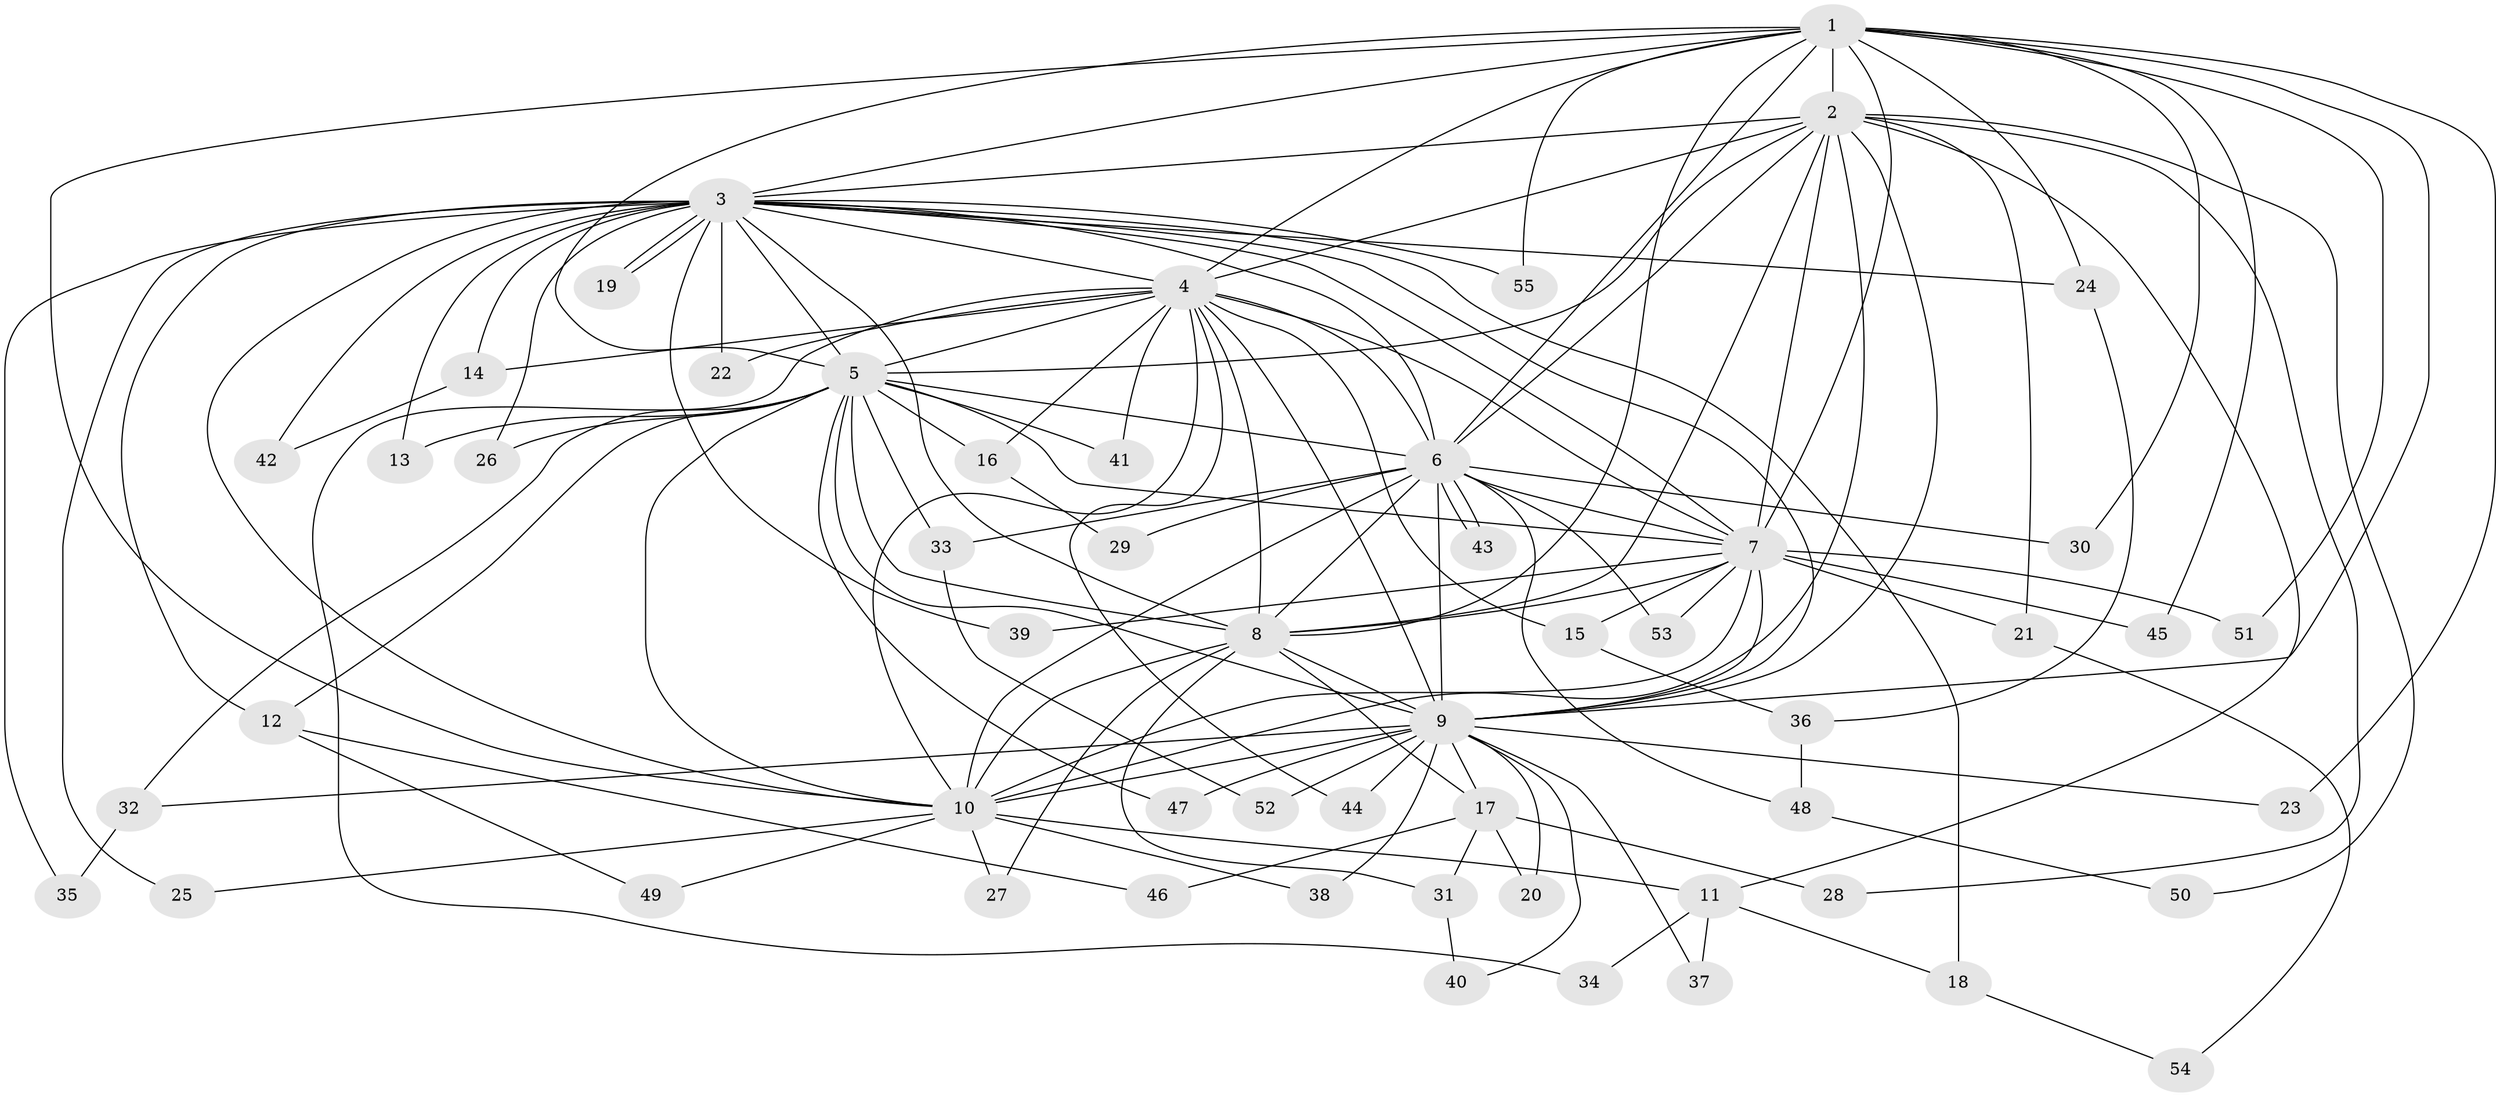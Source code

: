 // coarse degree distribution, {15: 0.045454545454545456, 12: 0.09090909090909091, 8: 0.09090909090909091, 7: 0.045454545454545456, 4: 0.09090909090909091, 2: 0.36363636363636365, 3: 0.18181818181818182, 1: 0.09090909090909091}
// Generated by graph-tools (version 1.1) at 2025/17/03/04/25 18:17:45]
// undirected, 55 vertices, 135 edges
graph export_dot {
graph [start="1"]
  node [color=gray90,style=filled];
  1;
  2;
  3;
  4;
  5;
  6;
  7;
  8;
  9;
  10;
  11;
  12;
  13;
  14;
  15;
  16;
  17;
  18;
  19;
  20;
  21;
  22;
  23;
  24;
  25;
  26;
  27;
  28;
  29;
  30;
  31;
  32;
  33;
  34;
  35;
  36;
  37;
  38;
  39;
  40;
  41;
  42;
  43;
  44;
  45;
  46;
  47;
  48;
  49;
  50;
  51;
  52;
  53;
  54;
  55;
  1 -- 2;
  1 -- 3;
  1 -- 4;
  1 -- 5;
  1 -- 6;
  1 -- 7;
  1 -- 8;
  1 -- 9;
  1 -- 10;
  1 -- 23;
  1 -- 24;
  1 -- 30;
  1 -- 45;
  1 -- 51;
  1 -- 55;
  2 -- 3;
  2 -- 4;
  2 -- 5;
  2 -- 6;
  2 -- 7;
  2 -- 8;
  2 -- 9;
  2 -- 10;
  2 -- 11;
  2 -- 21;
  2 -- 28;
  2 -- 50;
  3 -- 4;
  3 -- 5;
  3 -- 6;
  3 -- 7;
  3 -- 8;
  3 -- 9;
  3 -- 10;
  3 -- 12;
  3 -- 13;
  3 -- 14;
  3 -- 18;
  3 -- 19;
  3 -- 19;
  3 -- 22;
  3 -- 24;
  3 -- 25;
  3 -- 26;
  3 -- 35;
  3 -- 39;
  3 -- 42;
  3 -- 55;
  4 -- 5;
  4 -- 6;
  4 -- 7;
  4 -- 8;
  4 -- 9;
  4 -- 10;
  4 -- 14;
  4 -- 15;
  4 -- 16;
  4 -- 22;
  4 -- 34;
  4 -- 41;
  4 -- 44;
  5 -- 6;
  5 -- 7;
  5 -- 8;
  5 -- 9;
  5 -- 10;
  5 -- 12;
  5 -- 13;
  5 -- 16;
  5 -- 26;
  5 -- 32;
  5 -- 33;
  5 -- 41;
  5 -- 47;
  6 -- 7;
  6 -- 8;
  6 -- 9;
  6 -- 10;
  6 -- 29;
  6 -- 30;
  6 -- 33;
  6 -- 43;
  6 -- 43;
  6 -- 48;
  6 -- 53;
  7 -- 8;
  7 -- 9;
  7 -- 10;
  7 -- 15;
  7 -- 21;
  7 -- 39;
  7 -- 45;
  7 -- 51;
  7 -- 53;
  8 -- 9;
  8 -- 10;
  8 -- 17;
  8 -- 27;
  8 -- 31;
  9 -- 10;
  9 -- 17;
  9 -- 20;
  9 -- 23;
  9 -- 32;
  9 -- 37;
  9 -- 38;
  9 -- 40;
  9 -- 44;
  9 -- 47;
  9 -- 52;
  10 -- 11;
  10 -- 25;
  10 -- 27;
  10 -- 38;
  10 -- 49;
  11 -- 18;
  11 -- 34;
  11 -- 37;
  12 -- 46;
  12 -- 49;
  14 -- 42;
  15 -- 36;
  16 -- 29;
  17 -- 20;
  17 -- 28;
  17 -- 31;
  17 -- 46;
  18 -- 54;
  21 -- 54;
  24 -- 36;
  31 -- 40;
  32 -- 35;
  33 -- 52;
  36 -- 48;
  48 -- 50;
}
